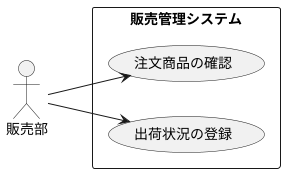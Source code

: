 @startuml ユースケース図
left to right direction
actor 販売部
rectangle 販売管理システム{
usecase 注文商品の確認 as a
usecase 出荷状況の登録 as b
}
販売部 --> a
販売部 --> b
@enduml